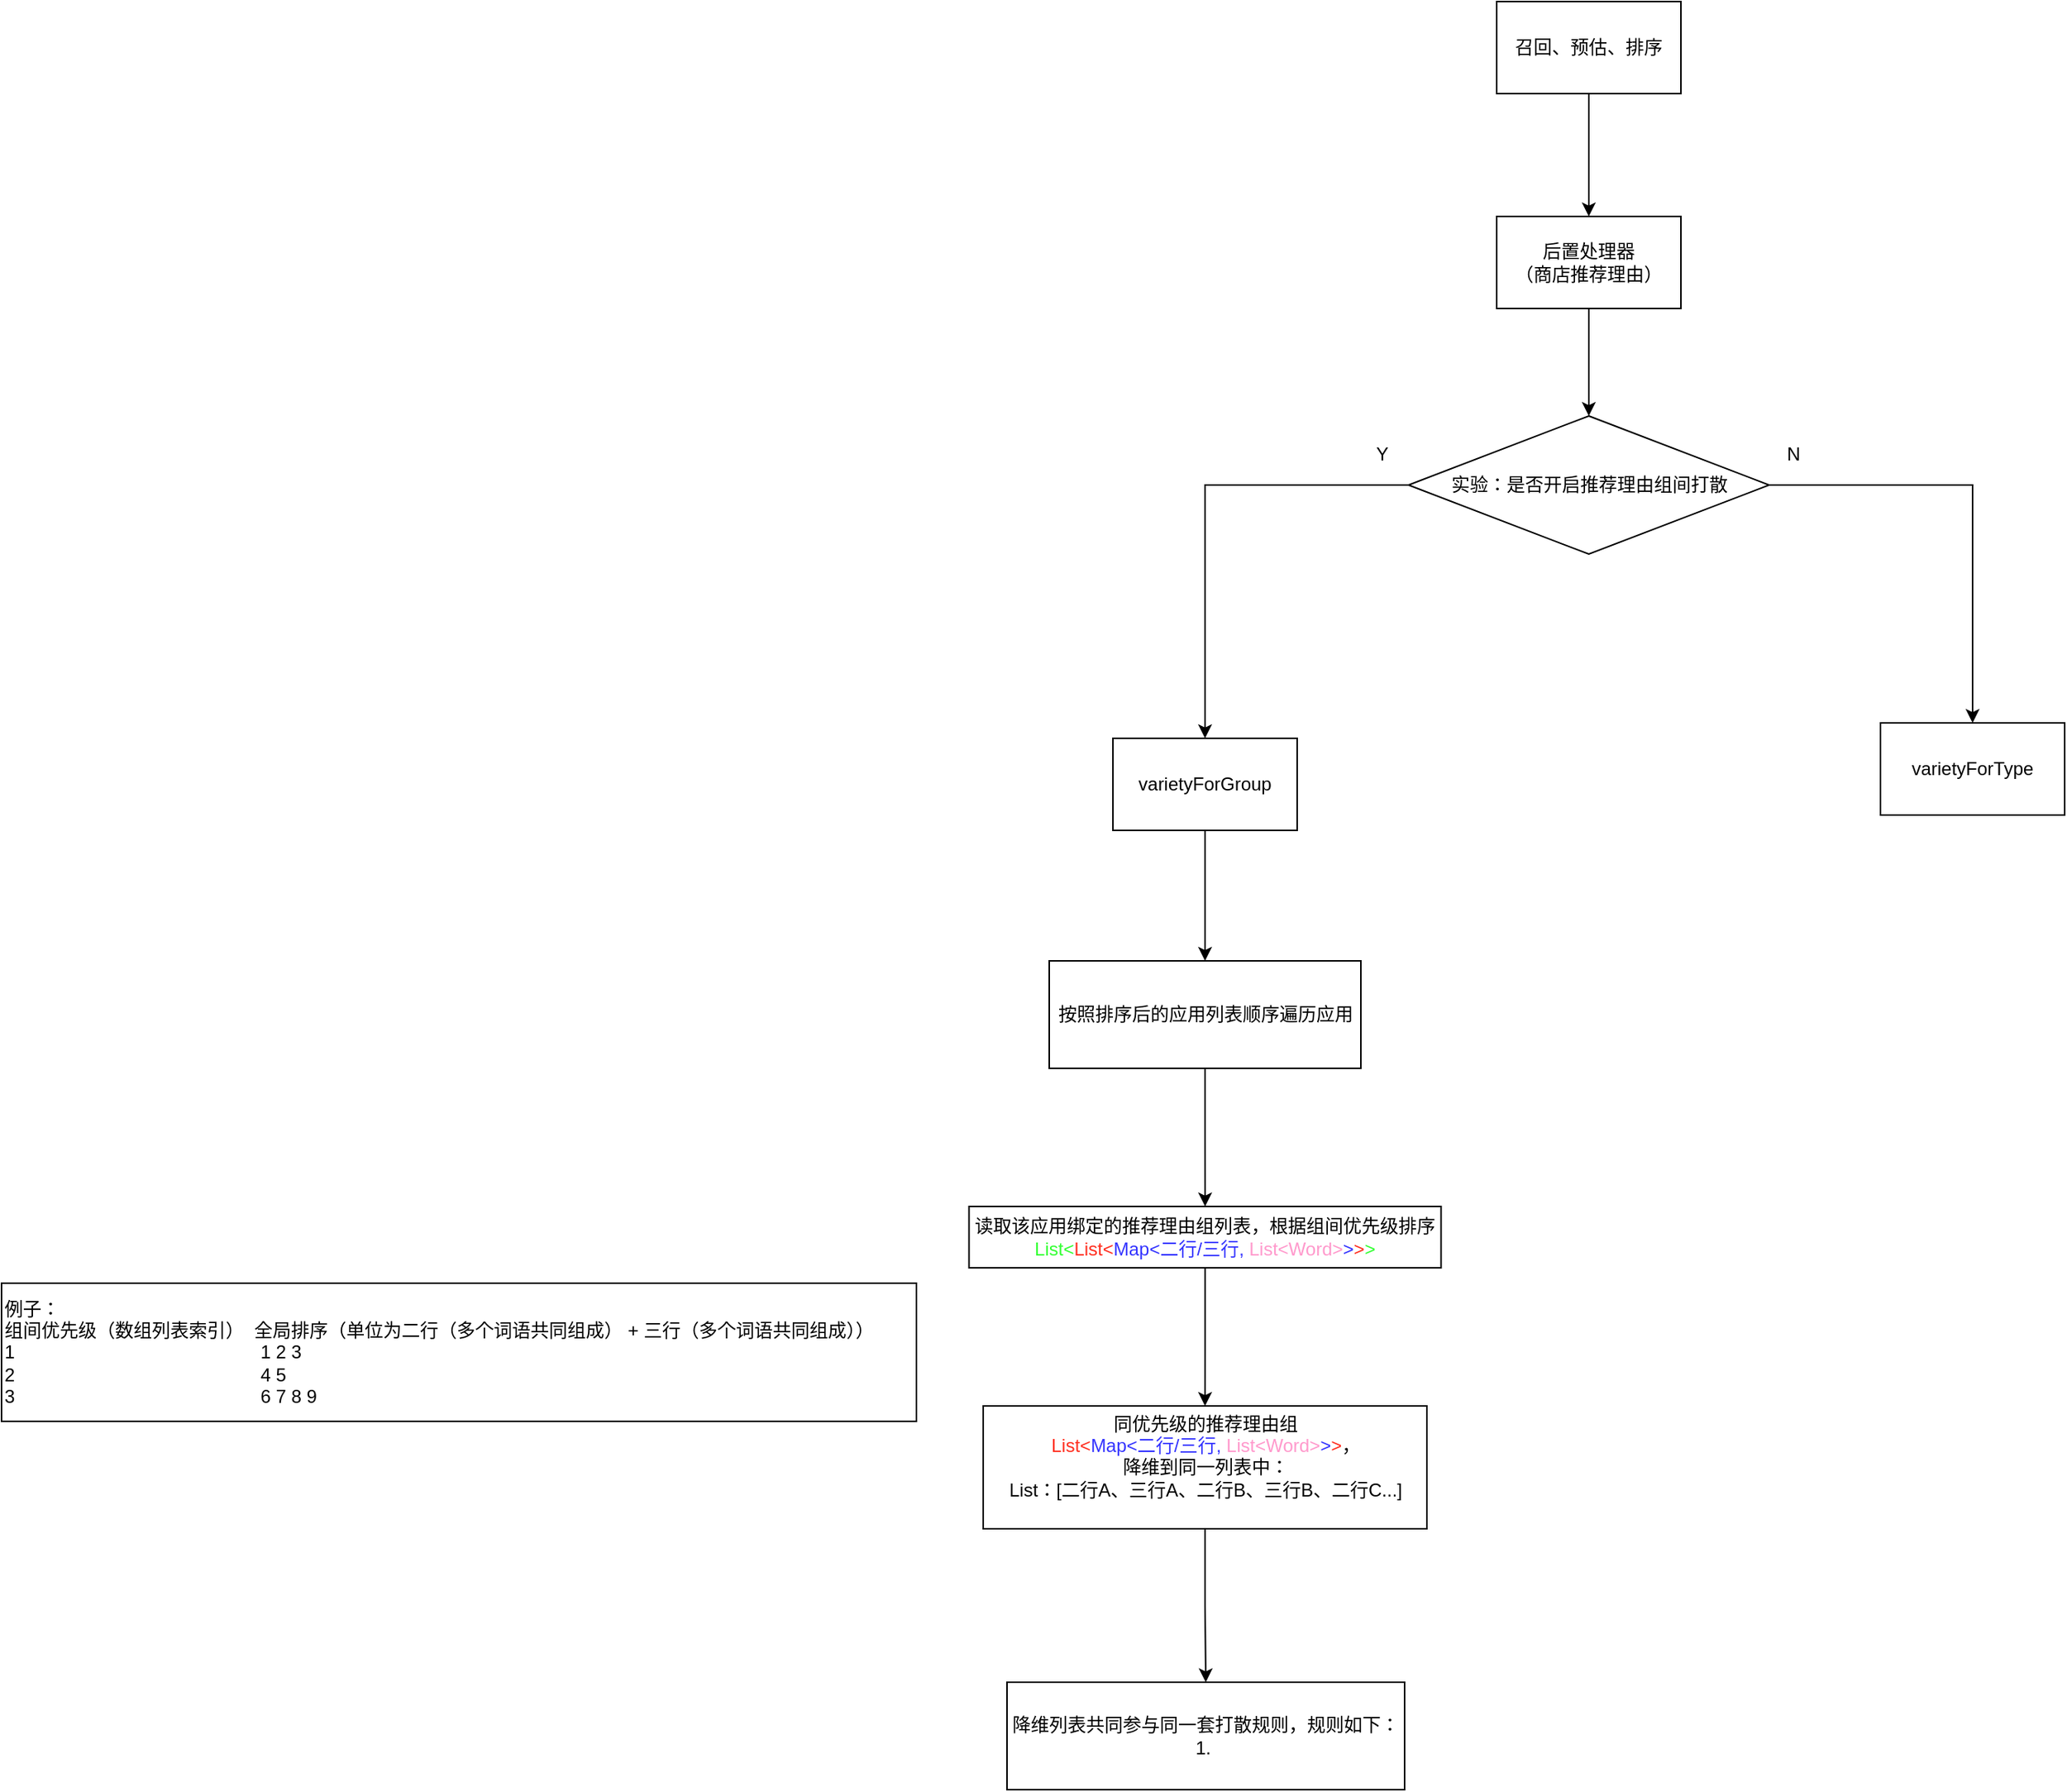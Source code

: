 <mxfile version="24.6.3" type="github">
  <diagram name="第 1 页" id="WHk2lP5VTiKvq-knWTFa">
    <mxGraphModel dx="1877" dy="542" grid="1" gridSize="10" guides="1" tooltips="1" connect="1" arrows="1" fold="1" page="1" pageScale="1" pageWidth="827" pageHeight="1169" math="0" shadow="0">
      <root>
        <mxCell id="0" />
        <mxCell id="1" parent="0" />
        <mxCell id="j2hrrhkY1lciyOF6niYS-3" value="" style="edgeStyle=orthogonalEdgeStyle;rounded=0;orthogonalLoop=1;jettySize=auto;html=1;" edge="1" parent="1" source="j2hrrhkY1lciyOF6niYS-1" target="j2hrrhkY1lciyOF6niYS-2">
          <mxGeometry relative="1" as="geometry" />
        </mxCell>
        <mxCell id="j2hrrhkY1lciyOF6niYS-1" value="召回、预估、排序" style="whiteSpace=wrap;html=1;" vertex="1" parent="1">
          <mxGeometry x="354" y="45" width="120" height="60" as="geometry" />
        </mxCell>
        <mxCell id="j2hrrhkY1lciyOF6niYS-5" value="" style="edgeStyle=orthogonalEdgeStyle;rounded=0;orthogonalLoop=1;jettySize=auto;html=1;" edge="1" parent="1" source="j2hrrhkY1lciyOF6niYS-2" target="j2hrrhkY1lciyOF6niYS-4">
          <mxGeometry relative="1" as="geometry" />
        </mxCell>
        <mxCell id="j2hrrhkY1lciyOF6niYS-2" value="后置处理器&lt;br&gt;（商店推荐理由）" style="whiteSpace=wrap;html=1;" vertex="1" parent="1">
          <mxGeometry x="354" y="185" width="120" height="60" as="geometry" />
        </mxCell>
        <mxCell id="j2hrrhkY1lciyOF6niYS-7" value="" style="edgeStyle=orthogonalEdgeStyle;rounded=0;orthogonalLoop=1;jettySize=auto;html=1;" edge="1" parent="1" source="j2hrrhkY1lciyOF6niYS-4" target="j2hrrhkY1lciyOF6niYS-6">
          <mxGeometry relative="1" as="geometry" />
        </mxCell>
        <mxCell id="j2hrrhkY1lciyOF6niYS-9" value="" style="edgeStyle=orthogonalEdgeStyle;rounded=0;orthogonalLoop=1;jettySize=auto;html=1;" edge="1" parent="1" source="j2hrrhkY1lciyOF6niYS-4" target="j2hrrhkY1lciyOF6niYS-8">
          <mxGeometry relative="1" as="geometry" />
        </mxCell>
        <mxCell id="j2hrrhkY1lciyOF6niYS-4" value="实验：是否开启推荐理由组间打散" style="rhombus;whiteSpace=wrap;html=1;" vertex="1" parent="1">
          <mxGeometry x="296.5" y="315" width="235" height="90" as="geometry" />
        </mxCell>
        <mxCell id="j2hrrhkY1lciyOF6niYS-15" value="" style="edgeStyle=orthogonalEdgeStyle;rounded=0;orthogonalLoop=1;jettySize=auto;html=1;" edge="1" parent="1" source="j2hrrhkY1lciyOF6niYS-6" target="j2hrrhkY1lciyOF6niYS-14">
          <mxGeometry relative="1" as="geometry" />
        </mxCell>
        <mxCell id="j2hrrhkY1lciyOF6niYS-6" value="varietyForGroup" style="whiteSpace=wrap;html=1;" vertex="1" parent="1">
          <mxGeometry x="104" y="525" width="120" height="60" as="geometry" />
        </mxCell>
        <mxCell id="j2hrrhkY1lciyOF6niYS-8" value="varietyForType" style="whiteSpace=wrap;html=1;" vertex="1" parent="1">
          <mxGeometry x="604" y="515" width="120" height="60" as="geometry" />
        </mxCell>
        <mxCell id="j2hrrhkY1lciyOF6niYS-10" value="Y" style="text;html=1;align=center;verticalAlign=middle;resizable=0;points=[];autosize=1;strokeColor=none;fillColor=none;" vertex="1" parent="1">
          <mxGeometry x="264" y="325" width="30" height="30" as="geometry" />
        </mxCell>
        <mxCell id="j2hrrhkY1lciyOF6niYS-11" value="N" style="text;html=1;align=center;verticalAlign=middle;resizable=0;points=[];autosize=1;strokeColor=none;fillColor=none;" vertex="1" parent="1">
          <mxGeometry x="531.5" y="325" width="30" height="30" as="geometry" />
        </mxCell>
        <mxCell id="j2hrrhkY1lciyOF6niYS-17" value="" style="edgeStyle=orthogonalEdgeStyle;rounded=0;orthogonalLoop=1;jettySize=auto;html=1;" edge="1" parent="1" source="j2hrrhkY1lciyOF6niYS-14" target="j2hrrhkY1lciyOF6niYS-16">
          <mxGeometry relative="1" as="geometry" />
        </mxCell>
        <mxCell id="j2hrrhkY1lciyOF6niYS-14" value="按照排序后的应用列表顺序遍历应用" style="whiteSpace=wrap;html=1;" vertex="1" parent="1">
          <mxGeometry x="62.5" y="670" width="203" height="70" as="geometry" />
        </mxCell>
        <mxCell id="j2hrrhkY1lciyOF6niYS-23" value="" style="edgeStyle=orthogonalEdgeStyle;rounded=0;orthogonalLoop=1;jettySize=auto;html=1;" edge="1" parent="1" source="j2hrrhkY1lciyOF6niYS-16" target="j2hrrhkY1lciyOF6niYS-22">
          <mxGeometry relative="1" as="geometry" />
        </mxCell>
        <mxCell id="j2hrrhkY1lciyOF6niYS-16" value="读取该应用绑定的推荐理由组列表，根据组间优先级排序&lt;br&gt;&lt;font color=&quot;#33ff33&quot;&gt;List&amp;lt;&lt;/font&gt;&lt;font color=&quot;#ff2e1f&quot;&gt;List&amp;lt;&lt;/font&gt;&lt;font color=&quot;#3333ff&quot;&gt;Map&amp;lt;二行/三行, &lt;/font&gt;&lt;font color=&quot;#ff99cc&quot;&gt;List&amp;lt;Word&amp;gt;&lt;/font&gt;&lt;font color=&quot;#3333ff&quot;&gt;&amp;gt;&lt;/font&gt;&lt;font color=&quot;#ff2e1f&quot;&gt;&amp;gt;&lt;/font&gt;&lt;font color=&quot;#33ff33&quot;&gt;&amp;gt;&lt;/font&gt;" style="whiteSpace=wrap;html=1;" vertex="1" parent="1">
          <mxGeometry x="10.25" y="830" width="307.5" height="40" as="geometry" />
        </mxCell>
        <mxCell id="j2hrrhkY1lciyOF6niYS-25" value="" style="edgeStyle=orthogonalEdgeStyle;rounded=0;orthogonalLoop=1;jettySize=auto;html=1;" edge="1" parent="1" source="j2hrrhkY1lciyOF6niYS-22" target="j2hrrhkY1lciyOF6niYS-24">
          <mxGeometry relative="1" as="geometry" />
        </mxCell>
        <mxCell id="j2hrrhkY1lciyOF6niYS-22" value="同优先级的推荐理由组&lt;br&gt;&lt;font color=&quot;#ff2e1f&quot;&gt;List&amp;lt;&lt;/font&gt;&lt;font color=&quot;#3333ff&quot;&gt;Map&amp;lt;二行/三行,&amp;nbsp;&lt;/font&gt;&lt;font color=&quot;#ff99cc&quot;&gt;List&amp;lt;Word&amp;gt;&lt;/font&gt;&lt;font color=&quot;#3333ff&quot;&gt;&amp;gt;&lt;/font&gt;&lt;font color=&quot;#ff2e1f&quot;&gt;&amp;gt;&lt;/font&gt;，&lt;br&gt;降维到同一列表中：&lt;br&gt;List：[二行A、三行A、二行B、三行B、二行C...]&lt;br&gt;&lt;div&gt;&lt;br&gt;&lt;/div&gt;" style="whiteSpace=wrap;html=1;" vertex="1" parent="1">
          <mxGeometry x="19.5" y="960" width="289" height="80" as="geometry" />
        </mxCell>
        <mxCell id="j2hrrhkY1lciyOF6niYS-24" value="降维列表共同参与同一套打散规则，规则如下：&lt;br&gt;1.&amp;nbsp;" style="whiteSpace=wrap;html=1;" vertex="1" parent="1">
          <mxGeometry x="35" y="1140" width="259" height="70" as="geometry" />
        </mxCell>
        <mxCell id="j2hrrhkY1lciyOF6niYS-26" value="例子：&lt;br&gt;组间优先级（数组列表索引）&amp;nbsp; 全局排序（单位为二行（多个词语共同组成） + 三行（多个词语共同组成））&lt;br&gt;1&amp;nbsp; &amp;nbsp; &amp;nbsp; &amp;nbsp; &amp;nbsp; &amp;nbsp; &amp;nbsp; &amp;nbsp; &amp;nbsp; &lt;span style=&quot;white-space: pre;&quot;&gt;&#x9;&lt;/span&gt;&lt;span style=&quot;white-space: pre;&quot;&gt;&#x9;&lt;/span&gt;&lt;span style=&quot;white-space: pre;&quot;&gt;&#x9;&lt;/span&gt;&lt;span style=&quot;white-space: pre;&quot;&gt;&#x9;&lt;/span&gt;&amp;nbsp; 1 2 3&lt;br&gt;2&amp;nbsp; &amp;nbsp; &amp;nbsp; &amp;nbsp; &amp;nbsp; &amp;nbsp; &amp;nbsp; &lt;span style=&quot;white-space: pre;&quot;&gt;&#x9;&lt;/span&gt;&lt;span style=&quot;white-space: pre;&quot;&gt;&#x9;&lt;/span&gt;&lt;span style=&quot;white-space: pre;&quot;&gt;&#x9;&lt;/span&gt;&lt;span style=&quot;white-space: pre;&quot;&gt;&#x9;&lt;/span&gt;&amp;nbsp; 4 5&lt;br&gt;3&amp;nbsp; &amp;nbsp; &amp;nbsp; &amp;nbsp; &amp;nbsp; &amp;nbsp; &amp;nbsp;&lt;span style=&quot;white-space: pre;&quot;&gt;&#x9;&lt;/span&gt;&lt;span style=&quot;white-space: pre;&quot;&gt;&#x9;&lt;/span&gt;&lt;span style=&quot;white-space: pre;&quot;&gt;&#x9;&lt;/span&gt;&lt;span style=&quot;white-space: pre;&quot;&gt;&#x9;&lt;/span&gt;&lt;span style=&quot;white-space: pre;&quot;&gt;&#x9;&lt;/span&gt;&amp;nbsp; 6 7 8 9" style="whiteSpace=wrap;html=1;align=left;" vertex="1" parent="1">
          <mxGeometry x="-620" y="880" width="596" height="90" as="geometry" />
        </mxCell>
      </root>
    </mxGraphModel>
  </diagram>
</mxfile>
